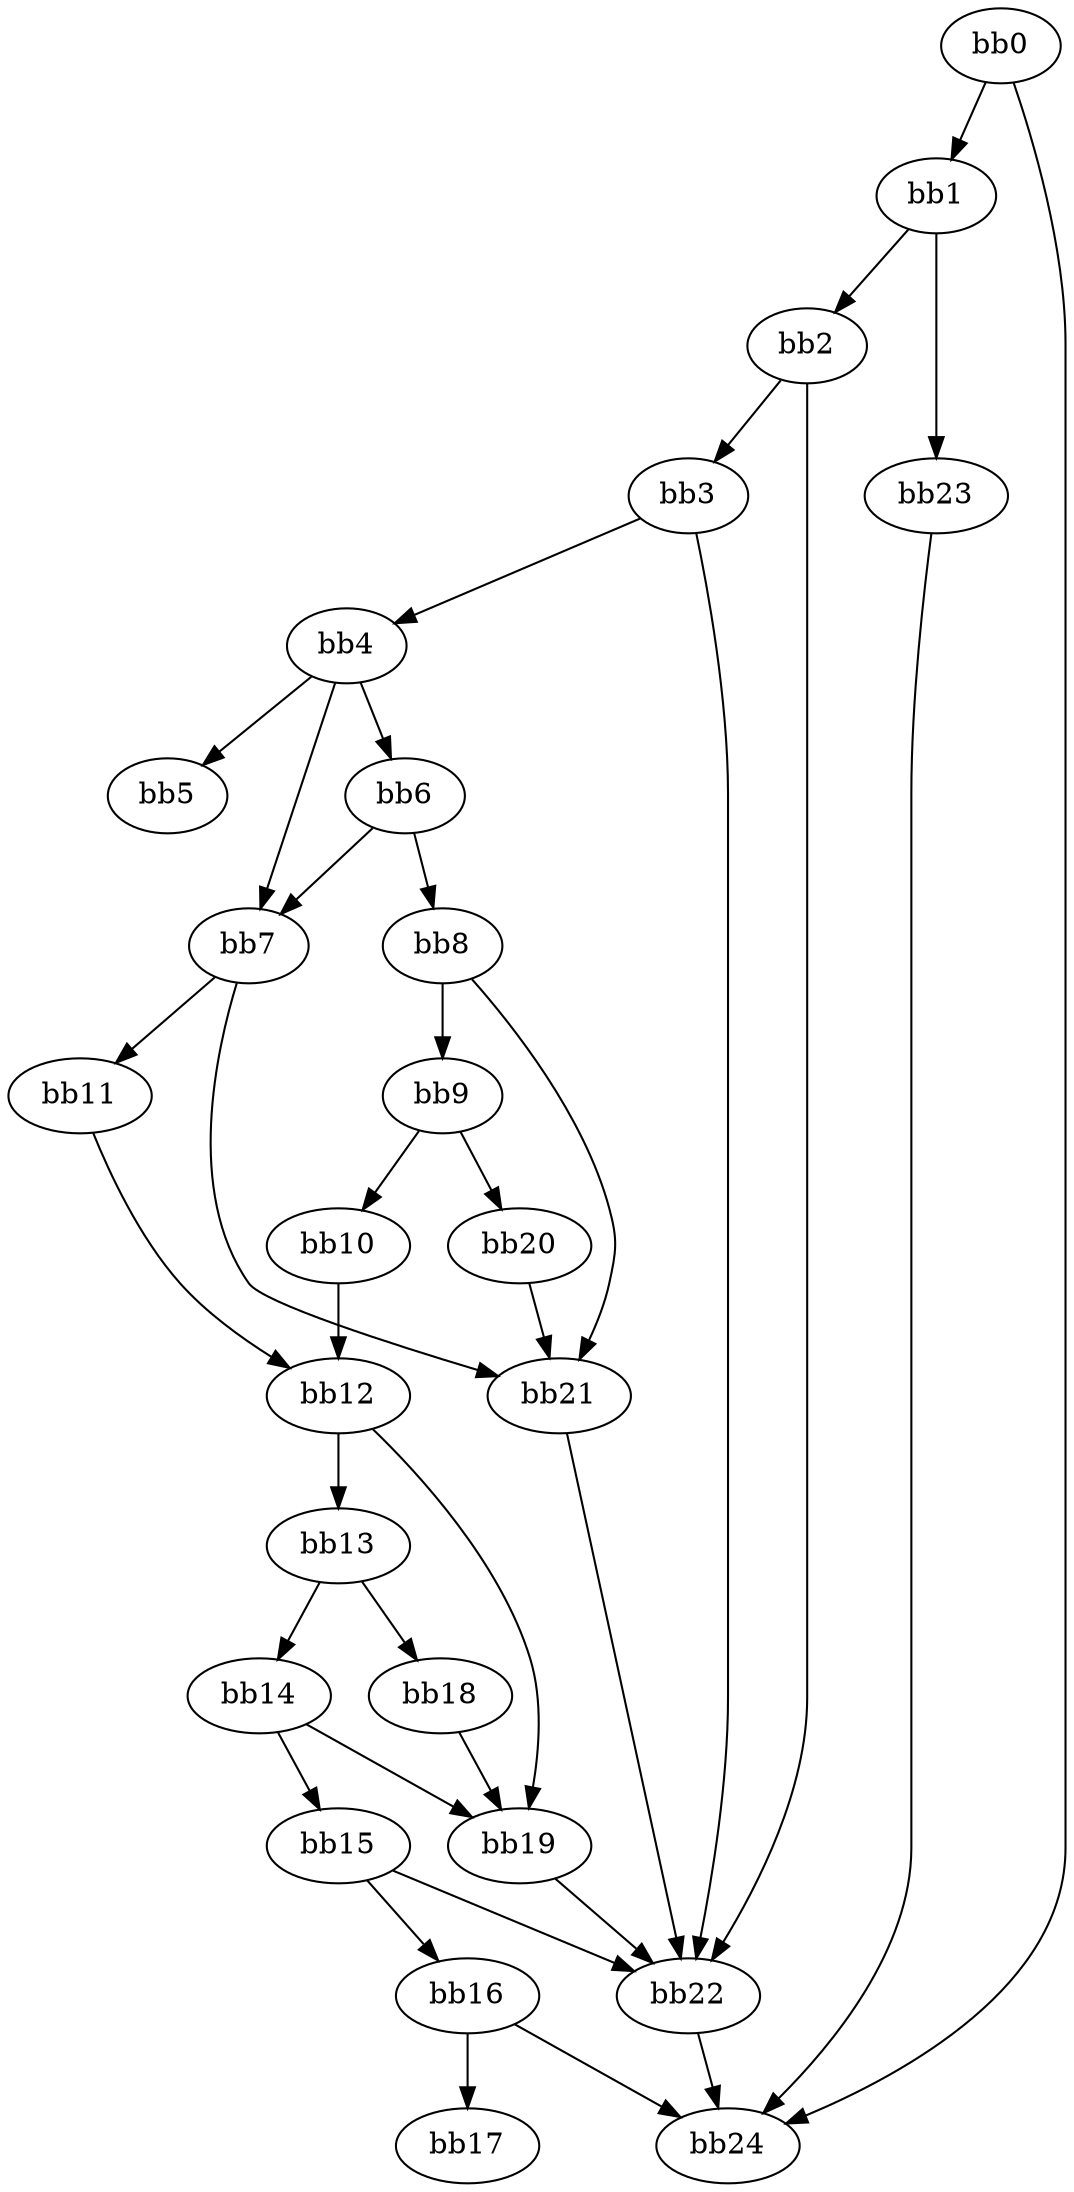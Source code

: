 digraph {
    0 [ label = "bb0\l" ]
    1 [ label = "bb1\l" ]
    2 [ label = "bb2\l" ]
    3 [ label = "bb3\l" ]
    4 [ label = "bb4\l" ]
    5 [ label = "bb5\l" ]
    6 [ label = "bb6\l" ]
    7 [ label = "bb7\l" ]
    8 [ label = "bb8\l" ]
    9 [ label = "bb9\l" ]
    10 [ label = "bb10\l" ]
    11 [ label = "bb11\l" ]
    12 [ label = "bb12\l" ]
    13 [ label = "bb13\l" ]
    14 [ label = "bb14\l" ]
    15 [ label = "bb15\l" ]
    16 [ label = "bb16\l" ]
    17 [ label = "bb17\l" ]
    18 [ label = "bb18\l" ]
    19 [ label = "bb19\l" ]
    20 [ label = "bb20\l" ]
    21 [ label = "bb21\l" ]
    22 [ label = "bb22\l" ]
    23 [ label = "bb23\l" ]
    24 [ label = "bb24\l" ]
    0 -> 1 [ ]
    0 -> 24 [ ]
    1 -> 2 [ ]
    1 -> 23 [ ]
    2 -> 3 [ ]
    2 -> 22 [ ]
    3 -> 4 [ ]
    3 -> 22 [ ]
    4 -> 5 [ ]
    4 -> 6 [ ]
    4 -> 7 [ ]
    6 -> 7 [ ]
    6 -> 8 [ ]
    7 -> 11 [ ]
    7 -> 21 [ ]
    8 -> 9 [ ]
    8 -> 21 [ ]
    9 -> 10 [ ]
    9 -> 20 [ ]
    10 -> 12 [ ]
    11 -> 12 [ ]
    12 -> 13 [ ]
    12 -> 19 [ ]
    13 -> 14 [ ]
    13 -> 18 [ ]
    14 -> 15 [ ]
    14 -> 19 [ ]
    15 -> 16 [ ]
    15 -> 22 [ ]
    16 -> 17 [ ]
    16 -> 24 [ ]
    18 -> 19 [ ]
    19 -> 22 [ ]
    20 -> 21 [ ]
    21 -> 22 [ ]
    22 -> 24 [ ]
    23 -> 24 [ ]
}

